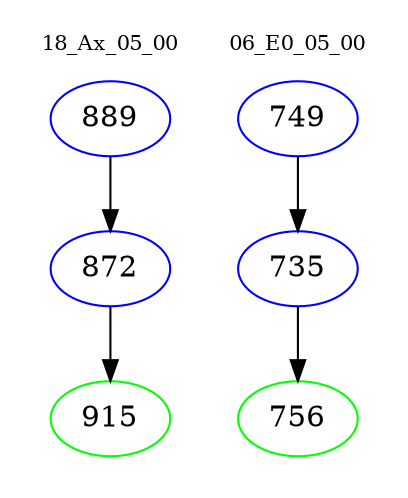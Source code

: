 digraph{
subgraph cluster_0 {
color = white
label = "18_Ax_05_00";
fontsize=10;
T0_889 [label="889", color="blue"]
T0_889 -> T0_872 [color="black"]
T0_872 [label="872", color="blue"]
T0_872 -> T0_915 [color="black"]
T0_915 [label="915", color="green"]
}
subgraph cluster_1 {
color = white
label = "06_E0_05_00";
fontsize=10;
T1_749 [label="749", color="blue"]
T1_749 -> T1_735 [color="black"]
T1_735 [label="735", color="blue"]
T1_735 -> T1_756 [color="black"]
T1_756 [label="756", color="green"]
}
}

